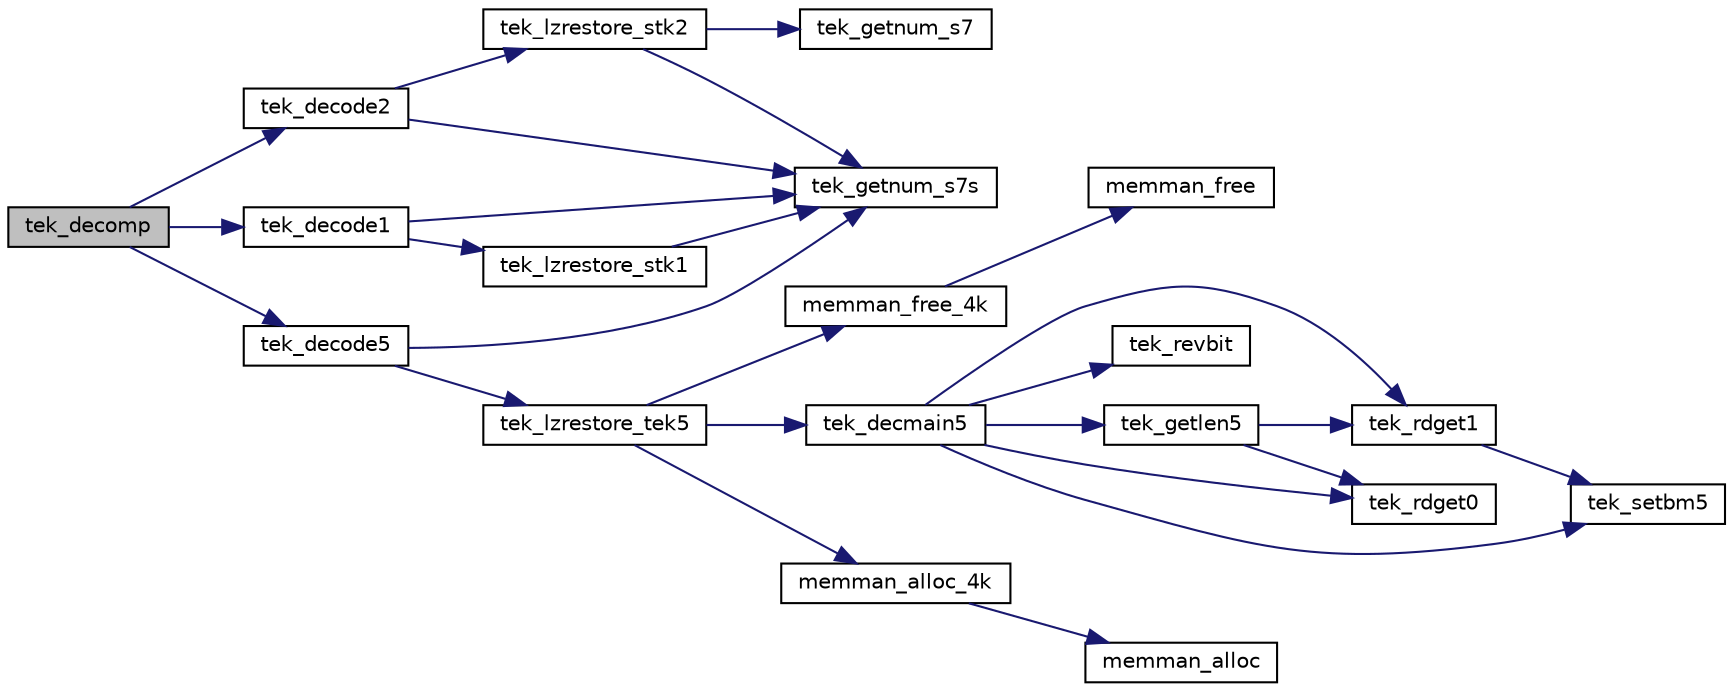 digraph "tek_decomp"
{
 // LATEX_PDF_SIZE
  edge [fontname="Helvetica",fontsize="10",labelfontname="Helvetica",labelfontsize="10"];
  node [fontname="Helvetica",fontsize="10",shape=record];
  rankdir="LR";
  Node1 [label="tek_decomp",height=0.2,width=0.4,color="black", fillcolor="grey75", style="filled", fontcolor="black",tooltip=" "];
  Node1 -> Node2 [color="midnightblue",fontsize="10",style="solid",fontname="Helvetica"];
  Node2 [label="tek_decode1",height=0.2,width=0.4,color="black", fillcolor="white", style="filled",URL="$tek_2tek_8c.html#a33eeed225ccff7762e2dc545fcd50769",tooltip=" "];
  Node2 -> Node3 [color="midnightblue",fontsize="10",style="solid",fontname="Helvetica"];
  Node3 [label="tek_getnum_s7s",height=0.2,width=0.4,color="black", fillcolor="white", style="filled",URL="$tek_2tek_8c.html#a5faa80891359abc566502563e97e6761",tooltip=" "];
  Node2 -> Node4 [color="midnightblue",fontsize="10",style="solid",fontname="Helvetica"];
  Node4 [label="tek_lzrestore_stk1",height=0.2,width=0.4,color="black", fillcolor="white", style="filled",URL="$tek_2tek_8c.html#aedfa1c45aeeb79cdd7b3c7c0edd3518d",tooltip=" "];
  Node4 -> Node3 [color="midnightblue",fontsize="10",style="solid",fontname="Helvetica"];
  Node1 -> Node5 [color="midnightblue",fontsize="10",style="solid",fontname="Helvetica"];
  Node5 [label="tek_decode2",height=0.2,width=0.4,color="black", fillcolor="white", style="filled",URL="$tek_2tek_8c.html#a97a1b097510e1fc930bbc999823b0579",tooltip=" "];
  Node5 -> Node3 [color="midnightblue",fontsize="10",style="solid",fontname="Helvetica"];
  Node5 -> Node6 [color="midnightblue",fontsize="10",style="solid",fontname="Helvetica"];
  Node6 [label="tek_lzrestore_stk2",height=0.2,width=0.4,color="black", fillcolor="white", style="filled",URL="$tek_2tek_8c.html#ac54cea4e34e29455707af40560399747",tooltip=" "];
  Node6 -> Node7 [color="midnightblue",fontsize="10",style="solid",fontname="Helvetica"];
  Node7 [label="tek_getnum_s7",height=0.2,width=0.4,color="black", fillcolor="white", style="filled",URL="$tek_2tek_8c.html#a6c0b499ae2034799059f68d80fb61d01",tooltip=" "];
  Node6 -> Node3 [color="midnightblue",fontsize="10",style="solid",fontname="Helvetica"];
  Node1 -> Node8 [color="midnightblue",fontsize="10",style="solid",fontname="Helvetica"];
  Node8 [label="tek_decode5",height=0.2,width=0.4,color="black", fillcolor="white", style="filled",URL="$tek_2tek_8c.html#aeae25a1f7899cfaee256d7ebd0f53d82",tooltip=" "];
  Node8 -> Node3 [color="midnightblue",fontsize="10",style="solid",fontname="Helvetica"];
  Node8 -> Node9 [color="midnightblue",fontsize="10",style="solid",fontname="Helvetica"];
  Node9 [label="tek_lzrestore_tek5",height=0.2,width=0.4,color="black", fillcolor="white", style="filled",URL="$tek_2tek_8c.html#adf0a0994681380da1f81b7bfb5ca44db",tooltip=" "];
  Node9 -> Node10 [color="midnightblue",fontsize="10",style="solid",fontname="Helvetica"];
  Node10 [label="memman_alloc_4k",height=0.2,width=0.4,color="black", fillcolor="white", style="filled",URL="$bootpack_8h.html#a0b2b807ae567c0c3a0f5878b6ea95383",tooltip=" "];
  Node10 -> Node11 [color="midnightblue",fontsize="10",style="solid",fontname="Helvetica"];
  Node11 [label="memman_alloc",height=0.2,width=0.4,color="black", fillcolor="white", style="filled",URL="$memory_8c.html#a3a44e2ae3c434e982c7b906e00af831a",tooltip=" "];
  Node9 -> Node12 [color="midnightblue",fontsize="10",style="solid",fontname="Helvetica"];
  Node12 [label="memman_free_4k",height=0.2,width=0.4,color="black", fillcolor="white", style="filled",URL="$bootpack_8h.html#acad1337e14f758731d8241ee094d1a86",tooltip=" "];
  Node12 -> Node13 [color="midnightblue",fontsize="10",style="solid",fontname="Helvetica"];
  Node13 [label="memman_free",height=0.2,width=0.4,color="black", fillcolor="white", style="filled",URL="$memory_8c.html#a4d14a01ac8b137a266aafe80c5102a52",tooltip=" "];
  Node9 -> Node14 [color="midnightblue",fontsize="10",style="solid",fontname="Helvetica"];
  Node14 [label="tek_decmain5",height=0.2,width=0.4,color="black", fillcolor="white", style="filled",URL="$tek_2tek_8c.html#af1af9649c0ff434aafce5fa4ac0c120d",tooltip=" "];
  Node14 -> Node15 [color="midnightblue",fontsize="10",style="solid",fontname="Helvetica"];
  Node15 [label="tek_getlen5",height=0.2,width=0.4,color="black", fillcolor="white", style="filled",URL="$tek_2tek_8c.html#a62bff5997b4c8b44edd54cde4d0ed647",tooltip=" "];
  Node15 -> Node16 [color="midnightblue",fontsize="10",style="solid",fontname="Helvetica"];
  Node16 [label="tek_rdget0",height=0.2,width=0.4,color="black", fillcolor="white", style="filled",URL="$tek_2tek_8c.html#acbe7c667aa9821c570ff3f9f892c885d",tooltip=" "];
  Node15 -> Node17 [color="midnightblue",fontsize="10",style="solid",fontname="Helvetica"];
  Node17 [label="tek_rdget1",height=0.2,width=0.4,color="black", fillcolor="white", style="filled",URL="$tek_2tek_8c.html#ad47117a8e15ddb593559472bfd1a913f",tooltip=" "];
  Node17 -> Node18 [color="midnightblue",fontsize="10",style="solid",fontname="Helvetica"];
  Node18 [label="tek_setbm5",height=0.2,width=0.4,color="black", fillcolor="white", style="filled",URL="$tek_2tek_8c.html#a6dccddf1b7cc7d769e8074a44e204172",tooltip=" "];
  Node14 -> Node16 [color="midnightblue",fontsize="10",style="solid",fontname="Helvetica"];
  Node14 -> Node17 [color="midnightblue",fontsize="10",style="solid",fontname="Helvetica"];
  Node14 -> Node19 [color="midnightblue",fontsize="10",style="solid",fontname="Helvetica"];
  Node19 [label="tek_revbit",height=0.2,width=0.4,color="black", fillcolor="white", style="filled",URL="$tek_2tek_8c.html#aef039e6537565330cab9657b27960b23",tooltip=" "];
  Node14 -> Node18 [color="midnightblue",fontsize="10",style="solid",fontname="Helvetica"];
}
